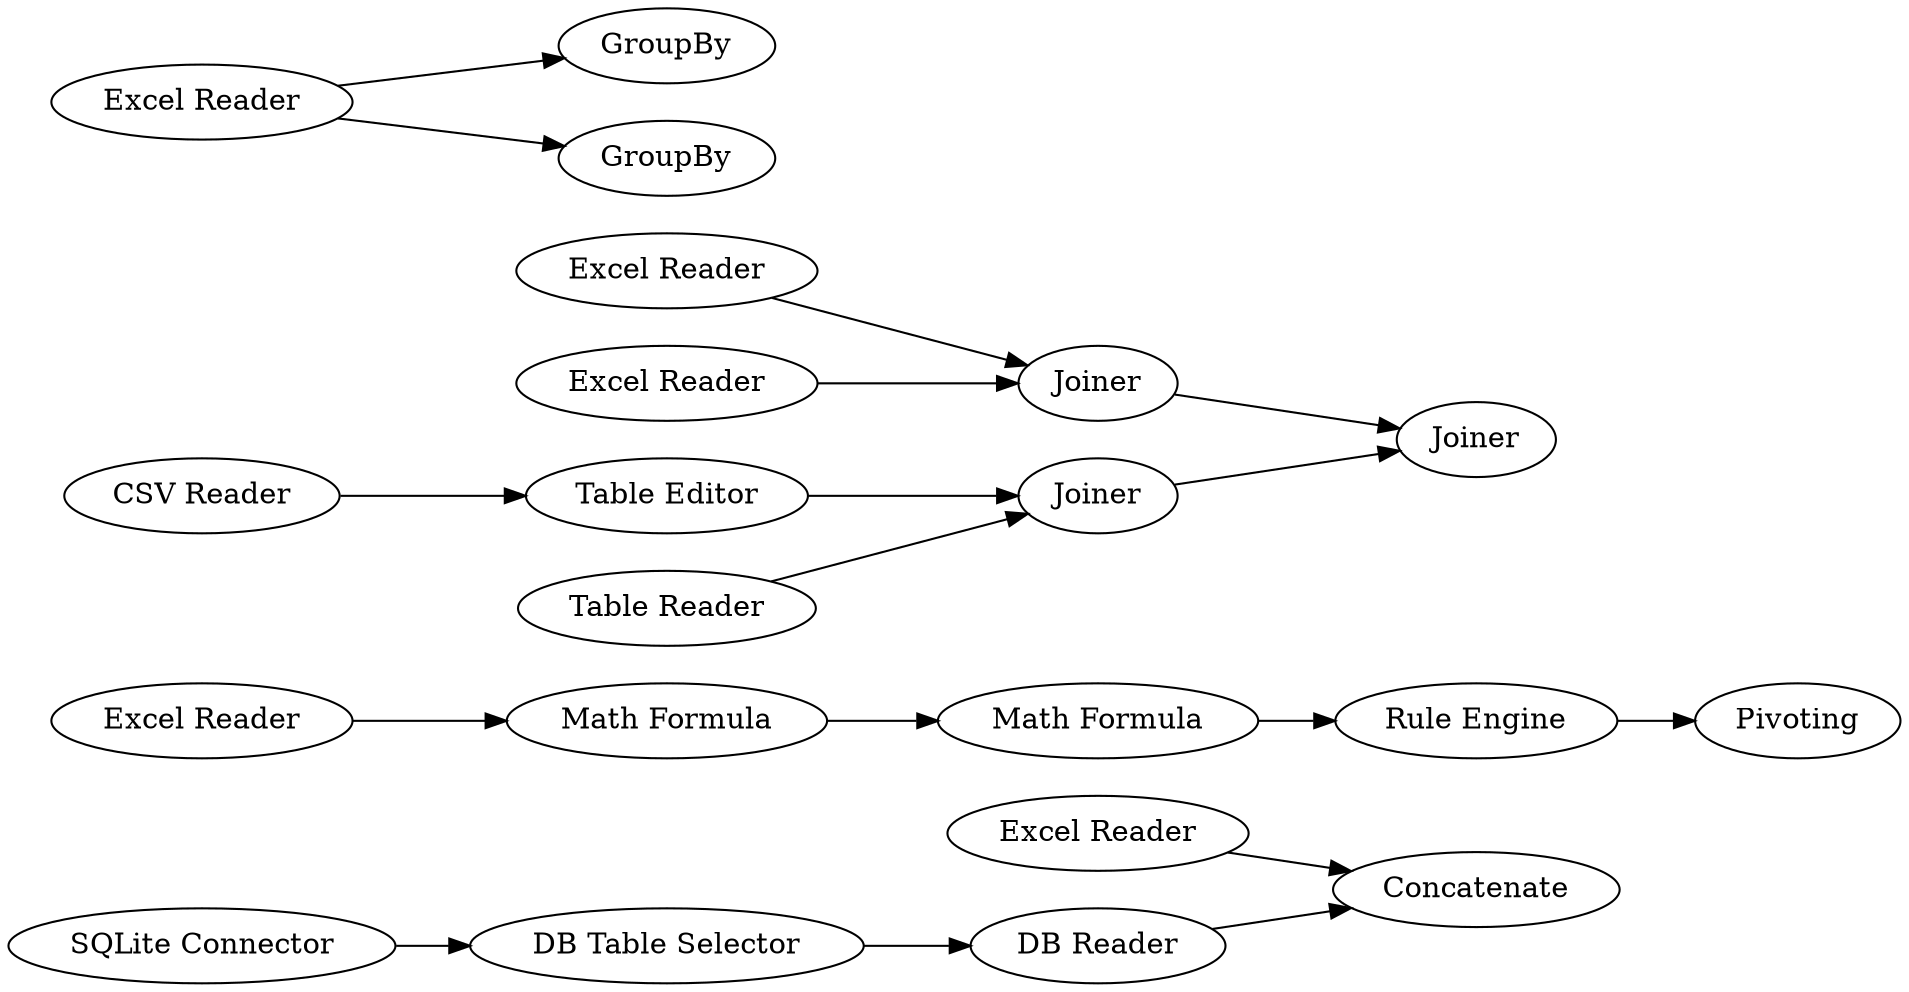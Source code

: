digraph {
	"-3730855727978399727_19" [label="DB Reader"]
	"2650546304558736189_19" [label="Excel Reader"]
	"-3730855727978399727_27" [label="Excel Reader"]
	"-3730855727978399727_14" [label="DB Table Selector"]
	"-3730855727978399727_34" [label="CSV Reader"]
	"-3730855727978399727_46" [label=Joiner]
	"-3730855727978399727_6" [label="SQLite Connector"]
	"-3730855727978399727_45" [label="Table Editor"]
	"-3730855727978399727_33" [label="Table Reader"]
	"2650546304558736189_21" [label="Math Formula"]
	"-3730855727978399727_20" [label="Excel Reader"]
	"2650546304558736189_20" [label="Math Formula"]
	"-3730855727978399727_38" [label="Excel Reader"]
	"-3730855727978399727_39" [label="Excel Reader"]
	"2650546304558736189_22" [label="Rule Engine"]
	"-3730855727978399727_42" [label=Pivoting]
	"-3730855727978399727_44" [label=Joiner]
	"-3730855727978399727_43" [label=Joiner]
	"-3730855727978399727_41" [label=GroupBy]
	"-3730855727978399727_47" [label=Concatenate]
	"-3730855727978399727_40" [label=GroupBy]
	"-3730855727978399727_20" -> "-3730855727978399727_41"
	"2650546304558736189_20" -> "2650546304558736189_21"
	"-3730855727978399727_34" -> "-3730855727978399727_45"
	"-3730855727978399727_6" -> "-3730855727978399727_14"
	"2650546304558736189_19" -> "2650546304558736189_20"
	"-3730855727978399727_45" -> "-3730855727978399727_46"
	"-3730855727978399727_33" -> "-3730855727978399727_46"
	"-3730855727978399727_39" -> "-3730855727978399727_47"
	"-3730855727978399727_43" -> "-3730855727978399727_44"
	"-3730855727978399727_19" -> "-3730855727978399727_47"
	"2650546304558736189_21" -> "2650546304558736189_22"
	"-3730855727978399727_20" -> "-3730855727978399727_40"
	"2650546304558736189_22" -> "-3730855727978399727_42"
	"-3730855727978399727_14" -> "-3730855727978399727_19"
	"-3730855727978399727_46" -> "-3730855727978399727_44"
	"-3730855727978399727_38" -> "-3730855727978399727_43"
	"-3730855727978399727_27" -> "-3730855727978399727_43"
	rankdir=LR
}
